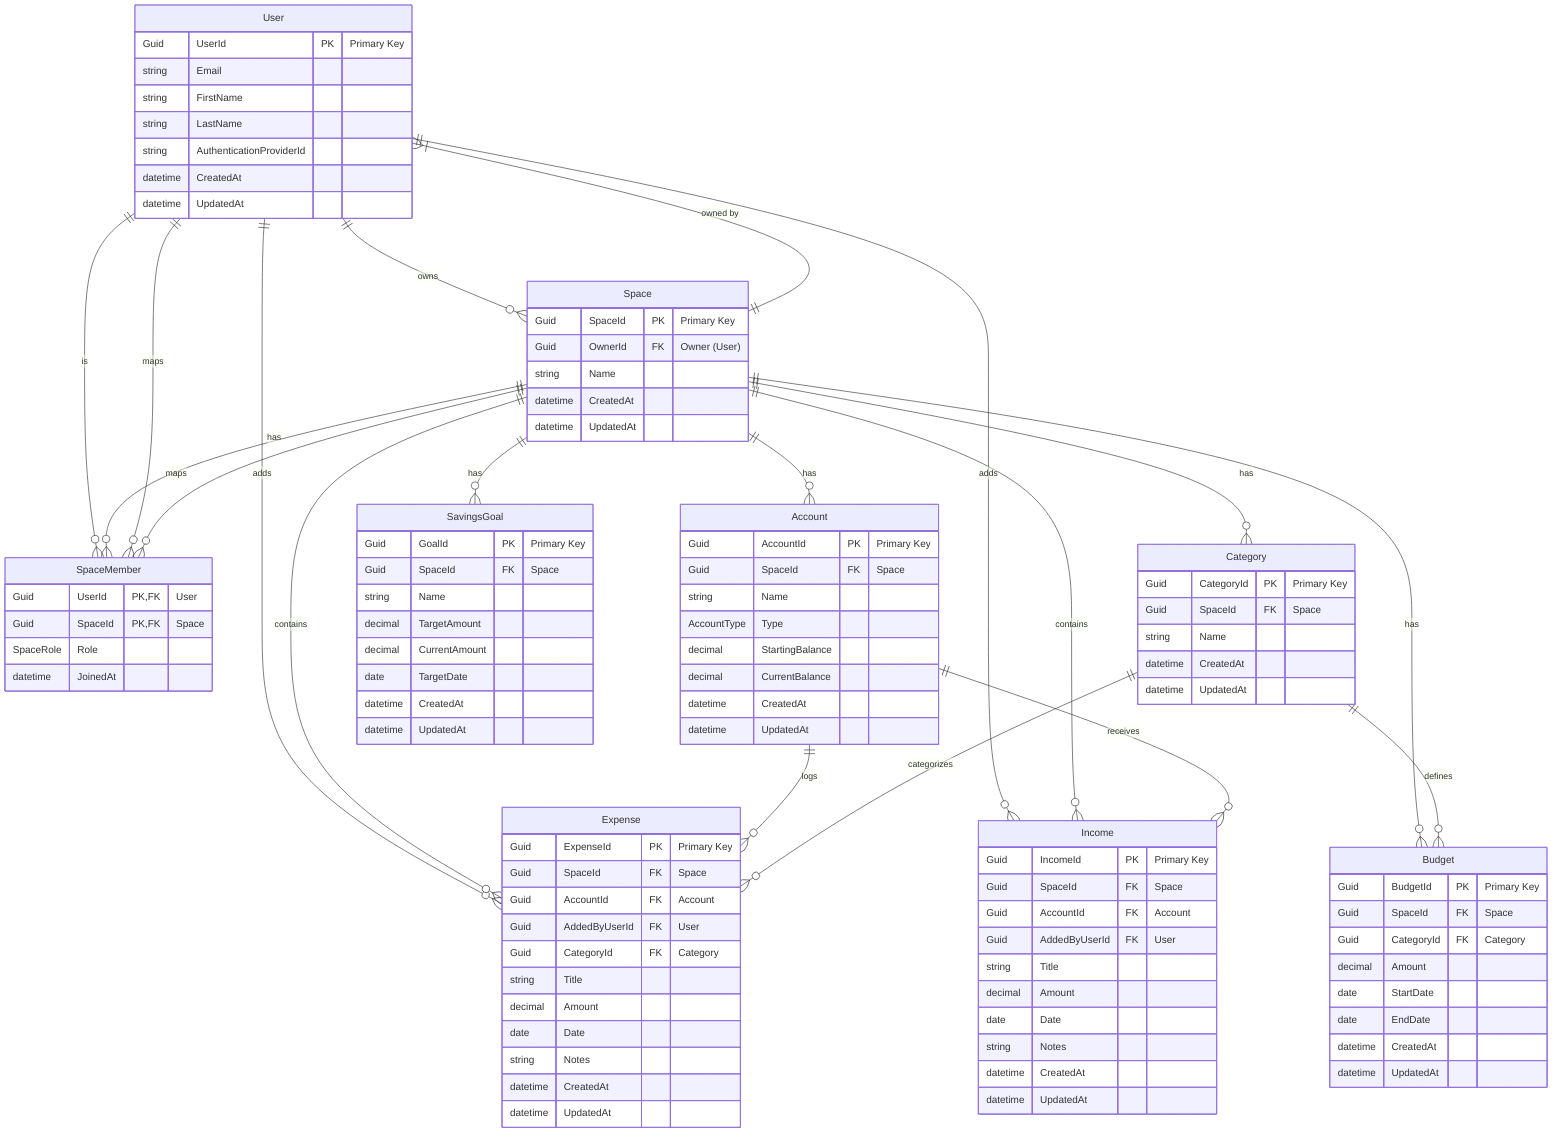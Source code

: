 erDiagram
User {
Guid UserId PK "Primary Key"
string Email
string FirstName
string LastName
string AuthenticationProviderId
datetime CreatedAt
datetime UpdatedAt
}

    Space {
        Guid SpaceId PK "Primary Key"
        Guid OwnerId FK "Owner (User)"
        string Name
        datetime CreatedAt
        datetime UpdatedAt
    }

    SpaceMember {
        Guid UserId PK, FK "User"
        Guid SpaceId PK, FK "Space"
        SpaceRole Role
        datetime JoinedAt
    }

    Account {
        Guid AccountId PK "Primary Key"
        Guid SpaceId FK "Space"
        string Name
        AccountType Type
        decimal StartingBalance
        decimal CurrentBalance
        datetime CreatedAt
        datetime UpdatedAt
    }

    Category {
        Guid CategoryId PK "Primary Key"
        Guid SpaceId FK "Space"
        string Name
        datetime CreatedAt
        datetime UpdatedAt
    }

    Expense {
        Guid ExpenseId PK "Primary Key"
        Guid SpaceId FK "Space"
        Guid AccountId FK "Account"
        Guid AddedByUserId FK "User"
        Guid CategoryId FK "Category"
        string Title
        decimal Amount
        date Date
        string Notes
        datetime CreatedAt
        datetime UpdatedAt
    }

    Income {
        Guid IncomeId PK "Primary Key"
        Guid SpaceId FK "Space"
        Guid AccountId FK "Account"
        Guid AddedByUserId FK "User"
        string Title
        decimal Amount
        date Date
        string Notes
        datetime CreatedAt
        datetime UpdatedAt
    }

    Budget {
        Guid BudgetId PK "Primary Key"
        Guid SpaceId FK "Space"
        Guid CategoryId FK "Category"
        decimal Amount
        date StartDate
        date EndDate
        datetime CreatedAt
        datetime UpdatedAt
    }

    SavingsGoal {
        Guid GoalId PK "Primary Key"
        Guid SpaceId FK "Space"
        string Name
        decimal TargetAmount
        decimal CurrentAmount
        date TargetDate
        datetime CreatedAt
        datetime UpdatedAt
    }

    %% --- Relationships ---

    User ||--o{ Space : "owns"
    User ||--o{ SpaceMember : "is"
    User ||--o{ Expense : "adds"
    User ||--o{ Income : "adds"

    Space ||--|{ User : "owned by"
    Space ||--o{ SpaceMember : "has"
    Space ||--o{ Account : "has"
    Space ||--o{ Category : "has"
    Space ||--o{ Expense : "contains"
    Space ||--o{ Income : "contains"
    Space ||--o{ Budget : "has"
    Space ||--o{ SavingsGoal : "has"

    SpaceMember }o--|| User : "maps"
    SpaceMember }o--|| Space : "maps"

    Account ||--o{ Expense : "logs"
    Account ||--o{ Income : "receives"
    
    Category ||--o{ Expense : "categorizes"
    Category ||--o{ Budget : "defines"